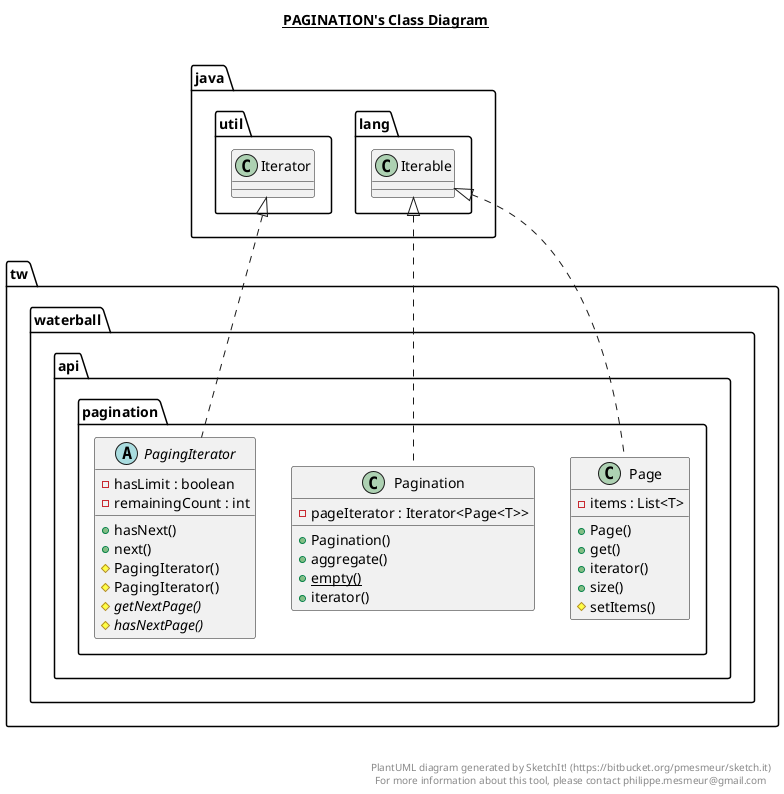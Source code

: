 @startuml

title __PAGINATION's Class Diagram__\n

  namespace tw.waterball.api {
    namespace pagination {
      class tw.waterball.api.pagination.Page {
          - items : List<T>
          + Page()
          + get()
          + iterator()
          + size()
          # setItems()
      }
    }
  }
  

  namespace tw.waterball.api {
    namespace pagination {
      class tw.waterball.api.pagination.Pagination {
          - pageIterator : Iterator<Page<T>>
          + Pagination()
          + aggregate()
          {static} + empty()
          + iterator()
      }
    }
  }
  

  namespace tw.waterball.api {
    namespace pagination {
      abstract class tw.waterball.api.pagination.PagingIterator {
          - hasLimit : boolean
          - remainingCount : int
          + hasNext()
          + next()
          # PagingIterator()
          # PagingIterator()
          {abstract} # getNextPage()
          {abstract} # hasNextPage()
      }
    }
  }
  

  tw.waterball.api.pagination.Page .up.|> java.lang.Iterable
  tw.waterball.api.pagination.Pagination .up.|> java.lang.Iterable
  tw.waterball.api.pagination.PagingIterator .up.|> java.util.Iterator


right footer


PlantUML diagram generated by SketchIt! (https://bitbucket.org/pmesmeur/sketch.it)
For more information about this tool, please contact philippe.mesmeur@gmail.com
endfooter

@enduml
